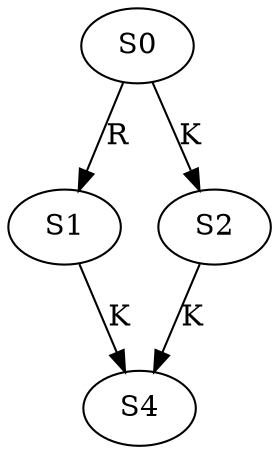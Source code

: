 strict digraph  {
	S0 -> S1 [ label = R ];
	S0 -> S2 [ label = K ];
	S1 -> S4 [ label = K ];
	S2 -> S4 [ label = K ];
}
